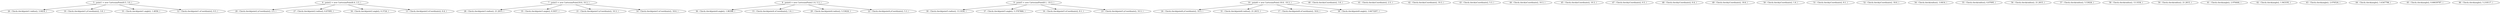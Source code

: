 digraph G {
"5 : point1 = new CartesianPoint(0.5, 3.0, )"
"5 : point1 = new CartesianPoint(0.5, 3.0, )" -> "26 : Check.check(point1.radius(), 3.0414, )"
"5 : point1 = new CartesianPoint(0.5, 3.0, )" -> "19 : Check.check(point1.yCoordinate(), 3.0, )"
"5 : point1 = new CartesianPoint(0.5, 3.0, )" -> "33 : Check.check(point1.angle(), 1.4056, )"
"5 : point1 = new CartesianPoint(0.5, 3.0, )" -> "12 : Check.check(point1.xCoordinate(), 0.5, )"
"6 : point2 = new CartesianPoint(6.4, 2.5, )"
"6 : point2 = new CartesianPoint(6.4, 2.5, )" -> "20 : Check.check(point2.yCoordinate(), 2.5, )"
"6 : point2 = new CartesianPoint(6.4, 2.5, )" -> "27 : Check.check(point2.radius(), 6.87095, )"
"6 : point2 = new CartesianPoint(6.4, 2.5, )" -> "34 : Check.check(point2.angle(), 0.3724, )"
"6 : point2 = new CartesianPoint(6.4, 2.5, )" -> "13 : Check.check(point2.xCoordinate(), 6.4, )"
"7 : point3 = new CartesianPoint(18.6, 10.3, )"
"7 : point3 = new CartesianPoint(18.6, 10.3, )" -> "28 : Check.check(point3.radius(), 21.2615, )"
"7 : point3 = new CartesianPoint(18.6, 10.3, )" -> "35 : Check.check(point3.angle(), 0.5057, )"
"7 : point3 = new CartesianPoint(18.6, 10.3, )" -> "21 : Check.check(point3.yCoordinate(), 10.3, )"
"7 : point3 = new CartesianPoint(18.6, 10.3, )" -> "14 : Check.check(point3.xCoordinate(), 18.6, )"
"8 : point4 = new CartesianPoint(-1.6, 5.3, )"
"8 : point4 = new CartesianPoint(-1.6, 5.3, )" -> "36 : Check.check(point4.angle(), 1.86398, )"
"8 : point4 = new CartesianPoint(-1.6, 5.3, )" -> "15 : Check.check(point4.xCoordinate(), 1.6, )"
"8 : point4 = new CartesianPoint(-1.6, 5.3, )" -> "29 : Check.check(point4.radius(), 5.53624, )"
"8 : point4 = new CartesianPoint(-1.6, 5.3, )" -> "22 : Check.check(point4.yCoordinate(), 5.3, )"
"9 : point5 = new CartesianPoint(8.1, -10.3, )"
"9 : point5 = new CartesianPoint(8.1, -10.3, )" -> "30 : Check.check(point5.radius(), 13.1034, )"
"9 : point5 = new CartesianPoint(8.1, -10.3, )" -> "37 : Check.check(point5.angle(), 5.3787866, )"
"9 : point5 = new CartesianPoint(8.1, -10.3, )" -> "16 : Check.check(point5.xCoordinate(), 8.1, )"
"9 : point5 = new CartesianPoint(8.1, -10.3, )" -> "23 : Check.check(point5.yCoordinate(), 10.3, )"
"10 : point6 = new CartesianPoint(-18.6, -10.3, )"
"10 : point6 = new CartesianPoint(-18.6, -10.3, )" -> "24 : Check.check(point6.yCoordinate(), 10.3, )"
"10 : point6 = new CartesianPoint(-18.6, -10.3, )" -> "31 : Check.check(point6.radius(), 21.2615, )"
"10 : point6 = new CartesianPoint(-18.6, -10.3, )" -> "17 : Check.check(point6.xCoordinate(), 18.6, )"
"10 : point6 = new CartesianPoint(-18.6, -10.3, )" -> "38 : Check.check(point6.angle(), 3.6473207, )"
"12 : Check.check(point1.xCoordinate(), 0.5, )"
"13 : Check.check(point2.xCoordinate(), 6.4, )"
"14 : Check.check(point3.xCoordinate(), 18.6, )"
"15 : Check.check(point4.xCoordinate(), 1.6, )"
"16 : Check.check(point5.xCoordinate(), 8.1, )"
"17 : Check.check(point6.xCoordinate(), 18.6, )"
"19 : Check.check(point1.yCoordinate(), 3.0, )"
"20 : Check.check(point2.yCoordinate(), 2.5, )"
"21 : Check.check(point3.yCoordinate(), 10.3, )"
"22 : Check.check(point4.yCoordinate(), 5.3, )"
"23 : Check.check(point5.yCoordinate(), 10.3, )"
"24 : Check.check(point6.yCoordinate(), 10.3, )"
"26 : Check.check(point1.radius(), 3.0414, )"
"27 : Check.check(point2.radius(), 6.87095, )"
"28 : Check.check(point3.radius(), 21.2615, )"
"29 : Check.check(point4.radius(), 5.53624, )"
"30 : Check.check(point5.radius(), 13.1034, )"
"31 : Check.check(point6.radius(), 21.2615, )"
"33 : Check.check(point1.angle(), 1.4056, )"
"34 : Check.check(point2.angle(), 0.3724, )"
"35 : Check.check(point3.angle(), 0.5057, )"
"36 : Check.check(point4.angle(), 1.86398, )"
"37 : Check.check(point5.angle(), 5.3787866, )"
"38 : Check.check(point6.angle(), 3.6473207, )"
"40 : Check.check(xCoordinate(), 3.0, )"
"41 : Check.check(xCoordinate(), 2.5, )"
"42 : Check.check(xCoordinate(), 10.3, )"
"43 : Check.check(xCoordinate(), 5.3, )"
"44 : Check.check(xCoordinate(), 10.3, )"
"45 : Check.check(xCoordinate(), 10.3, )"
"47 : Check.check(yCoordinate(), 0.5, )"
"48 : Check.check(yCoordinate(), 6.4, )"
"49 : Check.check(yCoordinate(), 18.6, )"
"50 : Check.check(yCoordinate(), 1.6, )"
"51 : Check.check(yCoordinate(), 8.1, )"
"52 : Check.check(yCoordinate(), 18.6, )"
"54 : Check.check(radius(), 3.0414, )"
"55 : Check.check(radius(), 6.87095, )"
"56 : Check.check(radius(), 21.2615, )"
"57 : Check.check(radius(), 5.53624, )"
"58 : Check.check(radius(), 13.1034, )"
"59 : Check.check(radius(), 21.2615, )"
"61 : Check.check(angle(), 2.976444, )"
"62 : Check.check(angle(), 1.943195, )"
"63 : Check.check(angle(), 2.076524, )"
"64 : Check.check(angle(), 3.4347796, )"
"65 : Check.check(angle(), 0.66639787, )"
"66 : Check.check(angle(), 5.218117, )"
}
